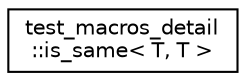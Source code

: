 digraph "Graphical Class Hierarchy"
{
  edge [fontname="Helvetica",fontsize="10",labelfontname="Helvetica",labelfontsize="10"];
  node [fontname="Helvetica",fontsize="10",shape=record];
  rankdir="LR";
  Node0 [label="test_macros_detail\l::is_same\< T, T \>",height=0.2,width=0.4,color="black", fillcolor="white", style="filled",URL="$structtest__macros__detail_1_1is__same_3_01_t_00_01_t_01_4.html"];
}
